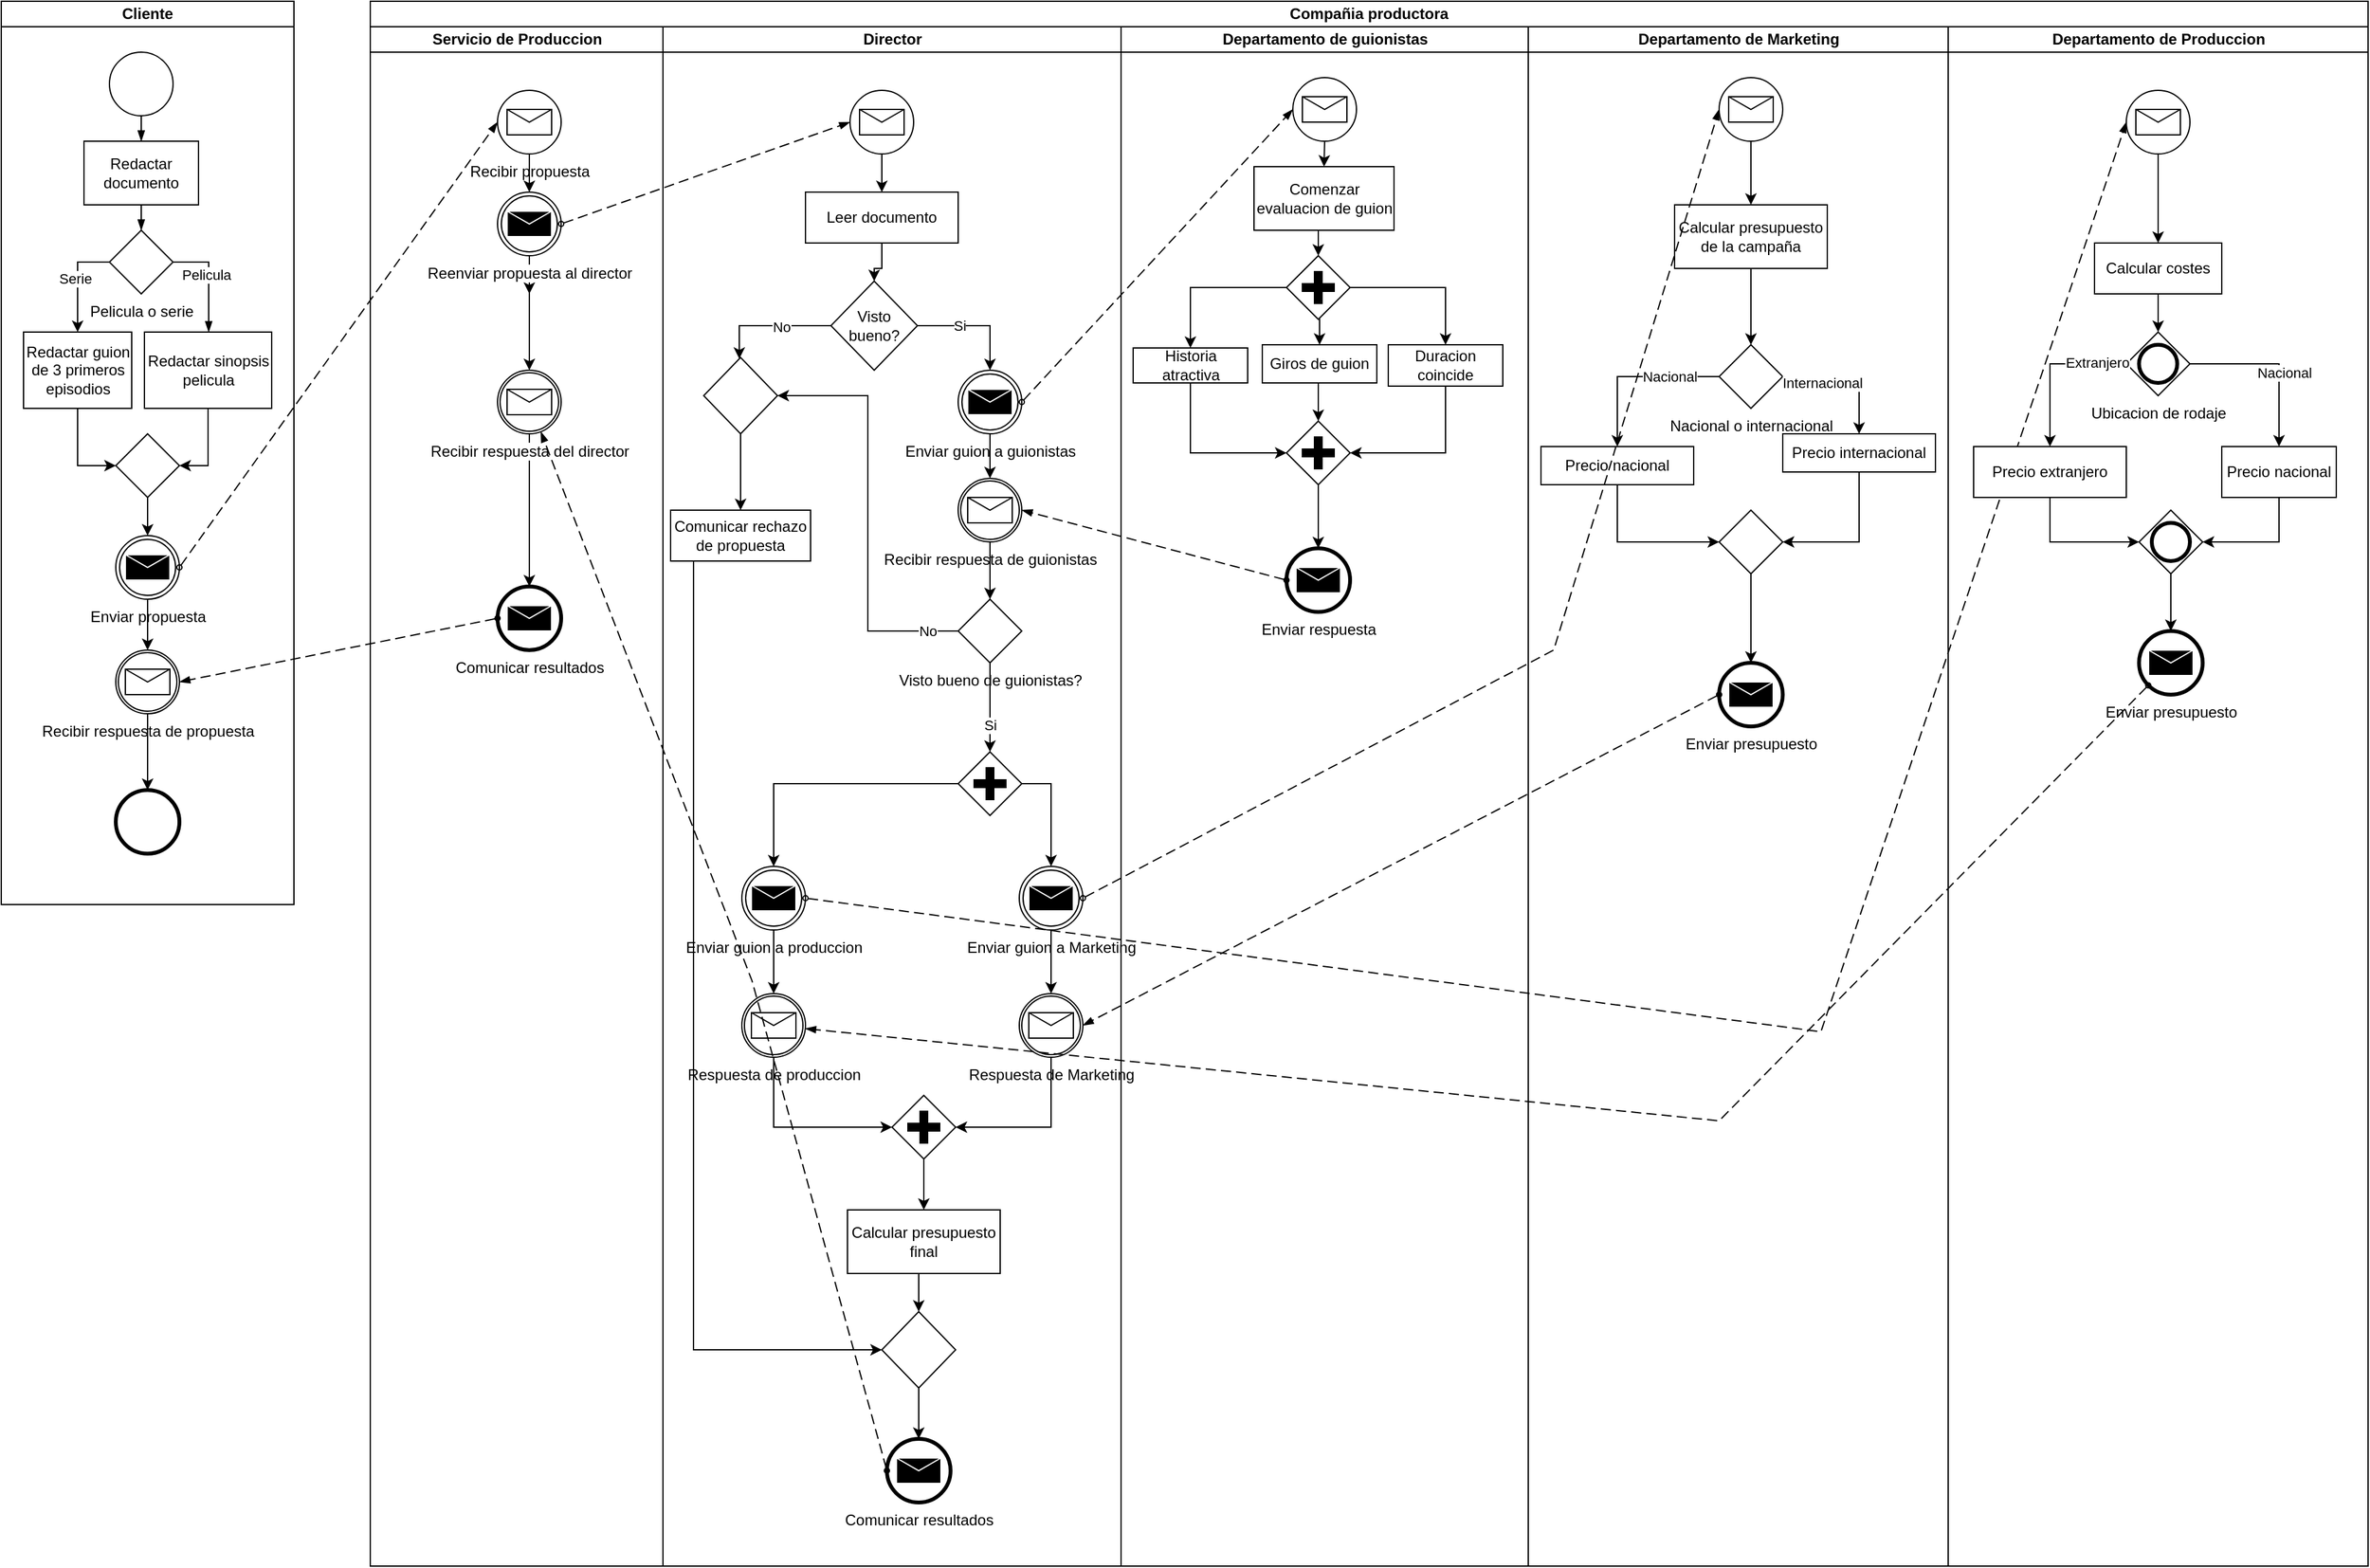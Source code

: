 <mxfile version="26.1.0">
  <diagram name="Página-1" id="m742Hl7anWBMxf7Msho_">
    <mxGraphModel dx="2074" dy="1146" grid="1" gridSize="10" guides="1" tooltips="1" connect="1" arrows="1" fold="1" page="1" pageScale="1" pageWidth="827" pageHeight="1169" math="0" shadow="0">
      <root>
        <mxCell id="0" />
        <mxCell id="1" parent="0" />
        <mxCell id="4ntPDwli7KKJA4_EWOXy-1" value="Compañia productora" style="swimlane;html=1;childLayout=stackLayout;resizeParent=1;resizeParentMax=0;startSize=20;whiteSpace=wrap;" parent="1" vertex="1">
          <mxGeometry x="330" y="40" width="1570" height="1230" as="geometry" />
        </mxCell>
        <mxCell id="4ntPDwli7KKJA4_EWOXy-2" value="Servicio de Produccion" style="swimlane;html=1;startSize=20;" parent="4ntPDwli7KKJA4_EWOXy-1" vertex="1">
          <mxGeometry y="20" width="230" height="1210" as="geometry" />
        </mxCell>
        <mxCell id="4ntPDwli7KKJA4_EWOXy-21" value="Recibir propuesta" style="points=[[0.145,0.145,0],[0.5,0,0],[0.855,0.145,0],[1,0.5,0],[0.855,0.855,0],[0.5,1,0],[0.145,0.855,0],[0,0.5,0]];shape=mxgraph.bpmn.event;html=1;verticalLabelPosition=bottom;labelBackgroundColor=#ffffff;verticalAlign=top;align=center;perimeter=ellipsePerimeter;outlineConnect=0;aspect=fixed;outline=standard;symbol=message;" parent="4ntPDwli7KKJA4_EWOXy-2" vertex="1">
          <mxGeometry x="100" y="50" width="50" height="50" as="geometry" />
        </mxCell>
        <mxCell id="4ntPDwli7KKJA4_EWOXy-30" style="edgeStyle=orthogonalEdgeStyle;rounded=0;orthogonalLoop=1;jettySize=auto;html=1;exitX=0.5;exitY=1;exitDx=0;exitDy=0;exitPerimeter=0;" parent="4ntPDwli7KKJA4_EWOXy-2" source="4ntPDwli7KKJA4_EWOXy-24" edge="1">
          <mxGeometry relative="1" as="geometry">
            <mxPoint x="125" y="210" as="targetPoint" />
          </mxGeometry>
        </mxCell>
        <mxCell id="AojAtGbszMKB-Ow7NaBF-47" style="edgeStyle=orthogonalEdgeStyle;rounded=0;orthogonalLoop=1;jettySize=auto;html=1;" edge="1" parent="4ntPDwli7KKJA4_EWOXy-2" source="4ntPDwli7KKJA4_EWOXy-24" target="4ntPDwli7KKJA4_EWOXy-139">
          <mxGeometry relative="1" as="geometry" />
        </mxCell>
        <mxCell id="4ntPDwli7KKJA4_EWOXy-24" value="Reenviar propuesta al director" style="points=[[0.145,0.145,0],[0.5,0,0],[0.855,0.145,0],[1,0.5,0],[0.855,0.855,0],[0.5,1,0],[0.145,0.855,0],[0,0.5,0]];shape=mxgraph.bpmn.event;html=1;verticalLabelPosition=bottom;labelBackgroundColor=#ffffff;verticalAlign=top;align=center;perimeter=ellipsePerimeter;outlineConnect=0;aspect=fixed;outline=throwing;symbol=message;" parent="4ntPDwli7KKJA4_EWOXy-2" vertex="1">
          <mxGeometry x="100" y="130" width="50" height="50" as="geometry" />
        </mxCell>
        <mxCell id="4ntPDwli7KKJA4_EWOXy-25" style="edgeStyle=orthogonalEdgeStyle;rounded=0;orthogonalLoop=1;jettySize=auto;html=1;exitX=0.5;exitY=1;exitDx=0;exitDy=0;exitPerimeter=0;entryX=0.5;entryY=0;entryDx=0;entryDy=0;entryPerimeter=0;" parent="4ntPDwli7KKJA4_EWOXy-2" source="4ntPDwli7KKJA4_EWOXy-21" target="4ntPDwli7KKJA4_EWOXy-24" edge="1">
          <mxGeometry relative="1" as="geometry" />
        </mxCell>
        <mxCell id="AojAtGbszMKB-Ow7NaBF-49" style="edgeStyle=orthogonalEdgeStyle;rounded=0;orthogonalLoop=1;jettySize=auto;html=1;" edge="1" parent="4ntPDwli7KKJA4_EWOXy-2" source="4ntPDwli7KKJA4_EWOXy-139" target="AojAtGbszMKB-Ow7NaBF-6">
          <mxGeometry relative="1" as="geometry" />
        </mxCell>
        <mxCell id="4ntPDwli7KKJA4_EWOXy-139" value="Recibir respuesta del director" style="points=[[0.145,0.145,0],[0.5,0,0],[0.855,0.145,0],[1,0.5,0],[0.855,0.855,0],[0.5,1,0],[0.145,0.855,0],[0,0.5,0]];shape=mxgraph.bpmn.event;html=1;verticalLabelPosition=bottom;labelBackgroundColor=#ffffff;verticalAlign=top;align=center;perimeter=ellipsePerimeter;outlineConnect=0;aspect=fixed;outline=catching;symbol=message;" parent="4ntPDwli7KKJA4_EWOXy-2" vertex="1">
          <mxGeometry x="100" y="270" width="50" height="50" as="geometry" />
        </mxCell>
        <mxCell id="AojAtGbszMKB-Ow7NaBF-6" value="Comunicar resultados&lt;div&gt;&lt;br&gt;&lt;/div&gt;" style="points=[[0.145,0.145,0],[0.5,0,0],[0.855,0.145,0],[1,0.5,0],[0.855,0.855,0],[0.5,1,0],[0.145,0.855,0],[0,0.5,0]];shape=mxgraph.bpmn.event;html=1;verticalLabelPosition=bottom;labelBackgroundColor=#ffffff;verticalAlign=top;align=center;perimeter=ellipsePerimeter;outlineConnect=0;aspect=fixed;outline=end;symbol=message;" vertex="1" parent="4ntPDwli7KKJA4_EWOXy-2">
          <mxGeometry x="100" y="440" width="50" height="50" as="geometry" />
        </mxCell>
        <mxCell id="4ntPDwli7KKJA4_EWOXy-3" value="Director" style="swimlane;html=1;startSize=20;" parent="4ntPDwli7KKJA4_EWOXy-1" vertex="1">
          <mxGeometry x="230" y="20" width="360" height="1210" as="geometry" />
        </mxCell>
        <mxCell id="4ntPDwli7KKJA4_EWOXy-26" value="" style="points=[[0.145,0.145,0],[0.5,0,0],[0.855,0.145,0],[1,0.5,0],[0.855,0.855,0],[0.5,1,0],[0.145,0.855,0],[0,0.5,0]];shape=mxgraph.bpmn.event;html=1;verticalLabelPosition=bottom;labelBackgroundColor=#ffffff;verticalAlign=top;align=center;perimeter=ellipsePerimeter;outlineConnect=0;aspect=fixed;outline=standard;symbol=message;" parent="4ntPDwli7KKJA4_EWOXy-3" vertex="1">
          <mxGeometry x="147" y="50" width="50" height="50" as="geometry" />
        </mxCell>
        <mxCell id="4ntPDwli7KKJA4_EWOXy-34" value="" style="edgeStyle=orthogonalEdgeStyle;rounded=0;orthogonalLoop=1;jettySize=auto;html=1;" parent="4ntPDwli7KKJA4_EWOXy-3" source="4ntPDwli7KKJA4_EWOXy-31" target="4ntPDwli7KKJA4_EWOXy-33" edge="1">
          <mxGeometry relative="1" as="geometry" />
        </mxCell>
        <mxCell id="4ntPDwli7KKJA4_EWOXy-31" value="Leer documento" style="points=[[0.25,0,0],[0.5,0,0],[0.75,0,0],[1,0.25,0],[1,0.5,0],[1,0.75,0],[0.75,1,0],[0.5,1,0],[0.25,1,0],[0,0.75,0],[0,0.5,0],[0,0.25,0]];shape=mxgraph.bpmn.task2;whiteSpace=wrap;rectStyle=rounded;size=10;html=1;container=1;expand=0;collapsible=0;taskMarker=abstract;" parent="4ntPDwli7KKJA4_EWOXy-3" vertex="1">
          <mxGeometry x="112" y="130" width="120" height="40" as="geometry" />
        </mxCell>
        <mxCell id="4ntPDwli7KKJA4_EWOXy-32" style="edgeStyle=orthogonalEdgeStyle;rounded=0;orthogonalLoop=1;jettySize=auto;html=1;exitX=0.5;exitY=1;exitDx=0;exitDy=0;exitPerimeter=0;entryX=0.5;entryY=0;entryDx=0;entryDy=0;entryPerimeter=0;" parent="4ntPDwli7KKJA4_EWOXy-3" source="4ntPDwli7KKJA4_EWOXy-26" target="4ntPDwli7KKJA4_EWOXy-31" edge="1">
          <mxGeometry relative="1" as="geometry" />
        </mxCell>
        <mxCell id="4ntPDwli7KKJA4_EWOXy-41" value="" style="edgeStyle=orthogonalEdgeStyle;rounded=0;orthogonalLoop=1;jettySize=auto;html=1;" parent="4ntPDwli7KKJA4_EWOXy-3" source="4ntPDwli7KKJA4_EWOXy-33" target="4ntPDwli7KKJA4_EWOXy-40" edge="1">
          <mxGeometry relative="1" as="geometry">
            <Array as="points">
              <mxPoint x="60" y="235" />
            </Array>
          </mxGeometry>
        </mxCell>
        <mxCell id="4ntPDwli7KKJA4_EWOXy-84" value="No" style="edgeLabel;html=1;align=center;verticalAlign=middle;resizable=0;points=[];" parent="4ntPDwli7KKJA4_EWOXy-41" vertex="1" connectable="0">
          <mxGeometry x="-0.204" y="1" relative="1" as="geometry">
            <mxPoint as="offset" />
          </mxGeometry>
        </mxCell>
        <mxCell id="4ntPDwli7KKJA4_EWOXy-33" value="Visto bueno?" style="rhombus;whiteSpace=wrap;html=1;" parent="4ntPDwli7KKJA4_EWOXy-3" vertex="1">
          <mxGeometry x="132" y="200" width="68" height="70" as="geometry" />
        </mxCell>
        <mxCell id="4ntPDwli7KKJA4_EWOXy-40" value="" style="rhombus;whiteSpace=wrap;html=1;" parent="4ntPDwli7KKJA4_EWOXy-3" vertex="1">
          <mxGeometry x="32" y="260" width="58" height="60" as="geometry" />
        </mxCell>
        <mxCell id="4ntPDwli7KKJA4_EWOXy-43" style="edgeStyle=orthogonalEdgeStyle;rounded=0;orthogonalLoop=1;jettySize=auto;html=1;exitX=0.5;exitY=1;exitDx=0;exitDy=0;entryX=0.5;entryY=0;entryDx=0;entryDy=0;entryPerimeter=0;" parent="4ntPDwli7KKJA4_EWOXy-3" source="4ntPDwli7KKJA4_EWOXy-40" target="AojAtGbszMKB-Ow7NaBF-8" edge="1">
          <mxGeometry relative="1" as="geometry" />
        </mxCell>
        <mxCell id="4ntPDwli7KKJA4_EWOXy-58" value="Enviar guion a guionistas" style="points=[[0.145,0.145,0],[0.5,0,0],[0.855,0.145,0],[1,0.5,0],[0.855,0.855,0],[0.5,1,0],[0.145,0.855,0],[0,0.5,0]];shape=mxgraph.bpmn.event;html=1;verticalLabelPosition=bottom;labelBackgroundColor=#ffffff;verticalAlign=top;align=center;perimeter=ellipsePerimeter;outlineConnect=0;aspect=fixed;outline=throwing;symbol=message;" parent="4ntPDwli7KKJA4_EWOXy-3" vertex="1">
          <mxGeometry x="232" y="270" width="50" height="50" as="geometry" />
        </mxCell>
        <mxCell id="4ntPDwli7KKJA4_EWOXy-59" value="Recibir respuesta de guionistas" style="points=[[0.145,0.145,0],[0.5,0,0],[0.855,0.145,0],[1,0.5,0],[0.855,0.855,0],[0.5,1,0],[0.145,0.855,0],[0,0.5,0]];shape=mxgraph.bpmn.event;html=1;verticalLabelPosition=bottom;labelBackgroundColor=#ffffff;verticalAlign=top;align=center;perimeter=ellipsePerimeter;outlineConnect=0;aspect=fixed;outline=catching;symbol=message;" parent="4ntPDwli7KKJA4_EWOXy-3" vertex="1">
          <mxGeometry x="232" y="355" width="50" height="50" as="geometry" />
        </mxCell>
        <mxCell id="4ntPDwli7KKJA4_EWOXy-60" style="edgeStyle=orthogonalEdgeStyle;rounded=0;orthogonalLoop=1;jettySize=auto;html=1;exitX=1;exitY=0.5;exitDx=0;exitDy=0;entryX=0.5;entryY=0;entryDx=0;entryDy=0;entryPerimeter=0;" parent="4ntPDwli7KKJA4_EWOXy-3" source="4ntPDwli7KKJA4_EWOXy-33" target="4ntPDwli7KKJA4_EWOXy-58" edge="1">
          <mxGeometry relative="1" as="geometry" />
        </mxCell>
        <mxCell id="4ntPDwli7KKJA4_EWOXy-85" value="Si" style="edgeLabel;html=1;align=center;verticalAlign=middle;resizable=0;points=[];" parent="4ntPDwli7KKJA4_EWOXy-60" vertex="1" connectable="0">
          <mxGeometry x="-0.283" relative="1" as="geometry">
            <mxPoint as="offset" />
          </mxGeometry>
        </mxCell>
        <mxCell id="4ntPDwli7KKJA4_EWOXy-61" style="edgeStyle=orthogonalEdgeStyle;rounded=0;orthogonalLoop=1;jettySize=auto;html=1;exitX=0.5;exitY=1;exitDx=0;exitDy=0;exitPerimeter=0;entryX=0.5;entryY=0;entryDx=0;entryDy=0;entryPerimeter=0;" parent="4ntPDwli7KKJA4_EWOXy-3" source="4ntPDwli7KKJA4_EWOXy-58" target="4ntPDwli7KKJA4_EWOXy-59" edge="1">
          <mxGeometry relative="1" as="geometry" />
        </mxCell>
        <mxCell id="4ntPDwli7KKJA4_EWOXy-87" style="edgeStyle=orthogonalEdgeStyle;rounded=0;orthogonalLoop=1;jettySize=auto;html=1;exitX=0;exitY=0.5;exitDx=0;exitDy=0;exitPerimeter=0;entryX=1;entryY=0.5;entryDx=0;entryDy=0;" parent="4ntPDwli7KKJA4_EWOXy-3" source="4ntPDwli7KKJA4_EWOXy-83" target="4ntPDwli7KKJA4_EWOXy-40" edge="1">
          <mxGeometry relative="1" as="geometry" />
        </mxCell>
        <mxCell id="4ntPDwli7KKJA4_EWOXy-88" value="No" style="edgeLabel;html=1;align=center;verticalAlign=middle;resizable=0;points=[];" parent="4ntPDwli7KKJA4_EWOXy-87" vertex="1" connectable="0">
          <mxGeometry x="-0.853" relative="1" as="geometry">
            <mxPoint as="offset" />
          </mxGeometry>
        </mxCell>
        <mxCell id="4ntPDwli7KKJA4_EWOXy-83" value="Visto bueno de guionistas?" style="points=[[0.25,0.25,0],[0.5,0,0],[0.75,0.25,0],[1,0.5,0],[0.75,0.75,0],[0.5,1,0],[0.25,0.75,0],[0,0.5,0]];shape=mxgraph.bpmn.gateway2;html=1;verticalLabelPosition=bottom;labelBackgroundColor=#ffffff;verticalAlign=top;align=center;perimeter=rhombusPerimeter;outlineConnect=0;outline=none;symbol=none;" parent="4ntPDwli7KKJA4_EWOXy-3" vertex="1">
          <mxGeometry x="232" y="450" width="50" height="50" as="geometry" />
        </mxCell>
        <mxCell id="4ntPDwli7KKJA4_EWOXy-86" style="edgeStyle=orthogonalEdgeStyle;rounded=0;orthogonalLoop=1;jettySize=auto;html=1;exitX=0.5;exitY=1;exitDx=0;exitDy=0;exitPerimeter=0;entryX=0.5;entryY=0;entryDx=0;entryDy=0;entryPerimeter=0;" parent="4ntPDwli7KKJA4_EWOXy-3" source="4ntPDwli7KKJA4_EWOXy-59" target="4ntPDwli7KKJA4_EWOXy-83" edge="1">
          <mxGeometry relative="1" as="geometry" />
        </mxCell>
        <mxCell id="4ntPDwli7KKJA4_EWOXy-89" value="" style="points=[[0.25,0.25,0],[0.5,0,0],[0.75,0.25,0],[1,0.5,0],[0.75,0.75,0],[0.5,1,0],[0.25,0.75,0],[0,0.5,0]];shape=mxgraph.bpmn.gateway2;html=1;verticalLabelPosition=bottom;labelBackgroundColor=#ffffff;verticalAlign=top;align=center;perimeter=rhombusPerimeter;outlineConnect=0;outline=none;symbol=none;gwType=parallel;" parent="4ntPDwli7KKJA4_EWOXy-3" vertex="1">
          <mxGeometry x="232" y="570" width="50" height="50" as="geometry" />
        </mxCell>
        <mxCell id="4ntPDwli7KKJA4_EWOXy-90" style="edgeStyle=orthogonalEdgeStyle;rounded=0;orthogonalLoop=1;jettySize=auto;html=1;exitX=0.5;exitY=1;exitDx=0;exitDy=0;exitPerimeter=0;entryX=0.5;entryY=0;entryDx=0;entryDy=0;entryPerimeter=0;" parent="4ntPDwli7KKJA4_EWOXy-3" source="4ntPDwli7KKJA4_EWOXy-83" target="4ntPDwli7KKJA4_EWOXy-89" edge="1">
          <mxGeometry relative="1" as="geometry" />
        </mxCell>
        <mxCell id="4ntPDwli7KKJA4_EWOXy-91" value="Si" style="edgeLabel;html=1;align=center;verticalAlign=middle;resizable=0;points=[];" parent="4ntPDwli7KKJA4_EWOXy-90" vertex="1" connectable="0">
          <mxGeometry x="0.4" relative="1" as="geometry">
            <mxPoint as="offset" />
          </mxGeometry>
        </mxCell>
        <mxCell id="4ntPDwli7KKJA4_EWOXy-92" value="Enviar guion a Marketing" style="points=[[0.145,0.145,0],[0.5,0,0],[0.855,0.145,0],[1,0.5,0],[0.855,0.855,0],[0.5,1,0],[0.145,0.855,0],[0,0.5,0]];shape=mxgraph.bpmn.event;html=1;verticalLabelPosition=bottom;labelBackgroundColor=#ffffff;verticalAlign=top;align=center;perimeter=ellipsePerimeter;outlineConnect=0;aspect=fixed;outline=throwing;symbol=message;" parent="4ntPDwli7KKJA4_EWOXy-3" vertex="1">
          <mxGeometry x="280" y="660" width="50" height="50" as="geometry" />
        </mxCell>
        <mxCell id="4ntPDwli7KKJA4_EWOXy-93" value="Enviar guion a produccion" style="points=[[0.145,0.145,0],[0.5,0,0],[0.855,0.145,0],[1,0.5,0],[0.855,0.855,0],[0.5,1,0],[0.145,0.855,0],[0,0.5,0]];shape=mxgraph.bpmn.event;html=1;verticalLabelPosition=bottom;labelBackgroundColor=#ffffff;verticalAlign=top;align=center;perimeter=ellipsePerimeter;outlineConnect=0;aspect=fixed;outline=throwing;symbol=message;" parent="4ntPDwli7KKJA4_EWOXy-3" vertex="1">
          <mxGeometry x="62" y="660" width="50" height="50" as="geometry" />
        </mxCell>
        <mxCell id="4ntPDwli7KKJA4_EWOXy-94" value="Respuesta de produccion" style="points=[[0.145,0.145,0],[0.5,0,0],[0.855,0.145,0],[1,0.5,0],[0.855,0.855,0],[0.5,1,0],[0.145,0.855,0],[0,0.5,0]];shape=mxgraph.bpmn.event;html=1;verticalLabelPosition=bottom;labelBackgroundColor=#ffffff;verticalAlign=top;align=center;perimeter=ellipsePerimeter;outlineConnect=0;aspect=fixed;outline=catching;symbol=message;" parent="4ntPDwli7KKJA4_EWOXy-3" vertex="1">
          <mxGeometry x="62" y="760" width="50" height="50" as="geometry" />
        </mxCell>
        <mxCell id="4ntPDwli7KKJA4_EWOXy-95" value="Respuesta de Marketing" style="points=[[0.145,0.145,0],[0.5,0,0],[0.855,0.145,0],[1,0.5,0],[0.855,0.855,0],[0.5,1,0],[0.145,0.855,0],[0,0.5,0]];shape=mxgraph.bpmn.event;html=1;verticalLabelPosition=bottom;labelBackgroundColor=#ffffff;verticalAlign=top;align=center;perimeter=ellipsePerimeter;outlineConnect=0;aspect=fixed;outline=catching;symbol=message;" parent="4ntPDwli7KKJA4_EWOXy-3" vertex="1">
          <mxGeometry x="280" y="760" width="50" height="50" as="geometry" />
        </mxCell>
        <mxCell id="4ntPDwli7KKJA4_EWOXy-96" style="edgeStyle=orthogonalEdgeStyle;rounded=0;orthogonalLoop=1;jettySize=auto;html=1;exitX=1;exitY=0.5;exitDx=0;exitDy=0;exitPerimeter=0;entryX=0.5;entryY=0;entryDx=0;entryDy=0;entryPerimeter=0;" parent="4ntPDwli7KKJA4_EWOXy-3" source="4ntPDwli7KKJA4_EWOXy-89" target="4ntPDwli7KKJA4_EWOXy-92" edge="1">
          <mxGeometry relative="1" as="geometry" />
        </mxCell>
        <mxCell id="4ntPDwli7KKJA4_EWOXy-97" style="edgeStyle=orthogonalEdgeStyle;rounded=0;orthogonalLoop=1;jettySize=auto;html=1;exitX=0;exitY=0.5;exitDx=0;exitDy=0;exitPerimeter=0;entryX=0.5;entryY=0;entryDx=0;entryDy=0;entryPerimeter=0;" parent="4ntPDwli7KKJA4_EWOXy-3" source="4ntPDwli7KKJA4_EWOXy-89" target="4ntPDwli7KKJA4_EWOXy-93" edge="1">
          <mxGeometry relative="1" as="geometry" />
        </mxCell>
        <mxCell id="4ntPDwli7KKJA4_EWOXy-98" style="edgeStyle=orthogonalEdgeStyle;rounded=0;orthogonalLoop=1;jettySize=auto;html=1;exitX=0.5;exitY=1;exitDx=0;exitDy=0;exitPerimeter=0;entryX=0.5;entryY=0;entryDx=0;entryDy=0;entryPerimeter=0;" parent="4ntPDwli7KKJA4_EWOXy-3" source="4ntPDwli7KKJA4_EWOXy-92" target="4ntPDwli7KKJA4_EWOXy-95" edge="1">
          <mxGeometry relative="1" as="geometry" />
        </mxCell>
        <mxCell id="4ntPDwli7KKJA4_EWOXy-99" style="edgeStyle=orthogonalEdgeStyle;rounded=0;orthogonalLoop=1;jettySize=auto;html=1;exitX=0.5;exitY=1;exitDx=0;exitDy=0;exitPerimeter=0;entryX=0.5;entryY=0;entryDx=0;entryDy=0;entryPerimeter=0;" parent="4ntPDwli7KKJA4_EWOXy-3" source="4ntPDwli7KKJA4_EWOXy-93" target="4ntPDwli7KKJA4_EWOXy-94" edge="1">
          <mxGeometry relative="1" as="geometry" />
        </mxCell>
        <mxCell id="4ntPDwli7KKJA4_EWOXy-136" style="edgeStyle=orthogonalEdgeStyle;rounded=0;orthogonalLoop=1;jettySize=auto;html=1;exitX=0.5;exitY=1;exitDx=0;exitDy=0;exitPerimeter=0;" parent="4ntPDwli7KKJA4_EWOXy-3" source="4ntPDwli7KKJA4_EWOXy-100" target="4ntPDwli7KKJA4_EWOXy-124" edge="1">
          <mxGeometry relative="1" as="geometry" />
        </mxCell>
        <mxCell id="4ntPDwli7KKJA4_EWOXy-100" value="" style="points=[[0.25,0.25,0],[0.5,0,0],[0.75,0.25,0],[1,0.5,0],[0.75,0.75,0],[0.5,1,0],[0.25,0.75,0],[0,0.5,0]];shape=mxgraph.bpmn.gateway2;html=1;verticalLabelPosition=bottom;labelBackgroundColor=#ffffff;verticalAlign=top;align=center;perimeter=rhombusPerimeter;outlineConnect=0;outline=none;symbol=none;gwType=parallel;" parent="4ntPDwli7KKJA4_EWOXy-3" vertex="1">
          <mxGeometry x="180" y="840" width="50" height="50" as="geometry" />
        </mxCell>
        <mxCell id="4ntPDwli7KKJA4_EWOXy-101" style="edgeStyle=orthogonalEdgeStyle;rounded=0;orthogonalLoop=1;jettySize=auto;html=1;exitX=0.5;exitY=1;exitDx=0;exitDy=0;exitPerimeter=0;entryX=1;entryY=0.5;entryDx=0;entryDy=0;entryPerimeter=0;" parent="4ntPDwli7KKJA4_EWOXy-3" source="4ntPDwli7KKJA4_EWOXy-95" target="4ntPDwli7KKJA4_EWOXy-100" edge="1">
          <mxGeometry relative="1" as="geometry" />
        </mxCell>
        <mxCell id="4ntPDwli7KKJA4_EWOXy-102" style="edgeStyle=orthogonalEdgeStyle;rounded=0;orthogonalLoop=1;jettySize=auto;html=1;exitX=0.5;exitY=1;exitDx=0;exitDy=0;exitPerimeter=0;entryX=0;entryY=0.5;entryDx=0;entryDy=0;entryPerimeter=0;" parent="4ntPDwli7KKJA4_EWOXy-3" source="4ntPDwli7KKJA4_EWOXy-94" target="4ntPDwli7KKJA4_EWOXy-100" edge="1">
          <mxGeometry relative="1" as="geometry" />
        </mxCell>
        <mxCell id="4ntPDwli7KKJA4_EWOXy-124" value="Calcular presupuesto final" style="points=[[0.25,0,0],[0.5,0,0],[0.75,0,0],[1,0.25,0],[1,0.5,0],[1,0.75,0],[0.75,1,0],[0.5,1,0],[0.25,1,0],[0,0.75,0],[0,0.5,0],[0,0.25,0]];shape=mxgraph.bpmn.task2;whiteSpace=wrap;rectStyle=rounded;size=10;html=1;container=1;expand=0;collapsible=0;taskMarker=abstract;" parent="4ntPDwli7KKJA4_EWOXy-3" vertex="1">
          <mxGeometry x="145" y="930" width="120" height="50" as="geometry" />
        </mxCell>
        <mxCell id="4ntPDwli7KKJA4_EWOXy-137" value="Comunicar resultados" style="points=[[0.145,0.145,0],[0.5,0,0],[0.855,0.145,0],[1,0.5,0],[0.855,0.855,0],[0.5,1,0],[0.145,0.855,0],[0,0.5,0]];shape=mxgraph.bpmn.event;html=1;verticalLabelPosition=bottom;labelBackgroundColor=#ffffff;verticalAlign=top;align=center;perimeter=ellipsePerimeter;outlineConnect=0;aspect=fixed;outline=end;symbol=message;" parent="4ntPDwli7KKJA4_EWOXy-3" vertex="1">
          <mxGeometry x="176" y="1110" width="50" height="50" as="geometry" />
        </mxCell>
        <mxCell id="4ntPDwli7KKJA4_EWOXy-138" style="edgeStyle=orthogonalEdgeStyle;rounded=0;orthogonalLoop=1;jettySize=auto;html=1;exitX=0.5;exitY=1;exitDx=0;exitDy=0;exitPerimeter=0;entryX=0.5;entryY=0;entryDx=0;entryDy=0;" parent="4ntPDwli7KKJA4_EWOXy-3" source="4ntPDwli7KKJA4_EWOXy-124" target="AojAtGbszMKB-Ow7NaBF-45" edge="1">
          <mxGeometry relative="1" as="geometry" />
        </mxCell>
        <mxCell id="AojAtGbszMKB-Ow7NaBF-50" style="edgeStyle=orthogonalEdgeStyle;rounded=0;orthogonalLoop=1;jettySize=auto;html=1;entryX=0;entryY=0.5;entryDx=0;entryDy=0;exitX=0.164;exitY=0.975;exitDx=0;exitDy=0;exitPerimeter=0;" edge="1" parent="4ntPDwli7KKJA4_EWOXy-3" source="AojAtGbszMKB-Ow7NaBF-8" target="AojAtGbszMKB-Ow7NaBF-45">
          <mxGeometry relative="1" as="geometry" />
        </mxCell>
        <mxCell id="AojAtGbszMKB-Ow7NaBF-8" value="Comunicar rechazo de propuesta" style="points=[[0.25,0,0],[0.5,0,0],[0.75,0,0],[1,0.25,0],[1,0.5,0],[1,0.75,0],[0.75,1,0],[0.5,1,0],[0.25,1,0],[0,0.75,0],[0,0.5,0],[0,0.25,0]];shape=mxgraph.bpmn.task2;whiteSpace=wrap;rectStyle=rounded;size=10;html=1;container=1;expand=0;collapsible=0;taskMarker=abstract;" vertex="1" parent="4ntPDwli7KKJA4_EWOXy-3">
          <mxGeometry x="6" y="380" width="110" height="40" as="geometry" />
        </mxCell>
        <mxCell id="AojAtGbszMKB-Ow7NaBF-46" style="edgeStyle=orthogonalEdgeStyle;rounded=0;orthogonalLoop=1;jettySize=auto;html=1;" edge="1" parent="4ntPDwli7KKJA4_EWOXy-3" source="AojAtGbszMKB-Ow7NaBF-45" target="4ntPDwli7KKJA4_EWOXy-137">
          <mxGeometry relative="1" as="geometry" />
        </mxCell>
        <mxCell id="AojAtGbszMKB-Ow7NaBF-45" value="" style="rhombus;whiteSpace=wrap;html=1;" vertex="1" parent="4ntPDwli7KKJA4_EWOXy-3">
          <mxGeometry x="172" y="1010" width="58" height="60" as="geometry" />
        </mxCell>
        <mxCell id="4ntPDwli7KKJA4_EWOXy-4" value="Departamento de guionistas" style="swimlane;html=1;startSize=20;" parent="4ntPDwli7KKJA4_EWOXy-1" vertex="1">
          <mxGeometry x="590" y="20" width="320" height="1210" as="geometry" />
        </mxCell>
        <mxCell id="4ntPDwli7KKJA4_EWOXy-62" value="" style="points=[[0.145,0.145,0],[0.5,0,0],[0.855,0.145,0],[1,0.5,0],[0.855,0.855,0],[0.5,1,0],[0.145,0.855,0],[0,0.5,0]];shape=mxgraph.bpmn.event;html=1;verticalLabelPosition=bottom;labelBackgroundColor=#ffffff;verticalAlign=top;align=center;perimeter=ellipsePerimeter;outlineConnect=0;aspect=fixed;outline=standard;symbol=message;" parent="4ntPDwli7KKJA4_EWOXy-4" vertex="1">
          <mxGeometry x="135" y="40" width="50" height="50" as="geometry" />
        </mxCell>
        <mxCell id="4ntPDwli7KKJA4_EWOXy-63" value="Comenzar evaluacion de guion" style="points=[[0.25,0,0],[0.5,0,0],[0.75,0,0],[1,0.25,0],[1,0.5,0],[1,0.75,0],[0.75,1,0],[0.5,1,0],[0.25,1,0],[0,0.75,0],[0,0.5,0],[0,0.25,0]];shape=mxgraph.bpmn.task2;whiteSpace=wrap;rectStyle=rounded;size=10;html=1;container=1;expand=0;collapsible=0;taskMarker=abstract;" parent="4ntPDwli7KKJA4_EWOXy-4" vertex="1">
          <mxGeometry x="104.5" y="110" width="110" height="50" as="geometry" />
        </mxCell>
        <mxCell id="4ntPDwli7KKJA4_EWOXy-64" value="Historia atractiva" style="points=[[0.25,0,0],[0.5,0,0],[0.75,0,0],[1,0.25,0],[1,0.5,0],[1,0.75,0],[0.75,1,0],[0.5,1,0],[0.25,1,0],[0,0.75,0],[0,0.5,0],[0,0.25,0]];shape=mxgraph.bpmn.task2;whiteSpace=wrap;rectStyle=rounded;size=10;html=1;container=1;expand=0;collapsible=0;taskMarker=abstract;" parent="4ntPDwli7KKJA4_EWOXy-4" vertex="1">
          <mxGeometry x="9.5" y="252.5" width="90" height="27.5" as="geometry" />
        </mxCell>
        <mxCell id="4ntPDwli7KKJA4_EWOXy-65" value="Giros de guion" style="points=[[0.25,0,0],[0.5,0,0],[0.75,0,0],[1,0.25,0],[1,0.5,0],[1,0.75,0],[0.75,1,0],[0.5,1,0],[0.25,1,0],[0,0.75,0],[0,0.5,0],[0,0.25,0]];shape=mxgraph.bpmn.task2;whiteSpace=wrap;rectStyle=rounded;size=10;html=1;container=1;expand=0;collapsible=0;taskMarker=abstract;" parent="4ntPDwli7KKJA4_EWOXy-4" vertex="1">
          <mxGeometry x="111" y="250" width="90" height="30" as="geometry" />
        </mxCell>
        <mxCell id="4ntPDwli7KKJA4_EWOXy-66" value="Duracion coincide" style="points=[[0.25,0,0],[0.5,0,0],[0.75,0,0],[1,0.25,0],[1,0.5,0],[1,0.75,0],[0.75,1,0],[0.5,1,0],[0.25,1,0],[0,0.75,0],[0,0.5,0],[0,0.25,0]];shape=mxgraph.bpmn.task2;whiteSpace=wrap;rectStyle=rounded;size=10;html=1;container=1;expand=0;collapsible=0;taskMarker=abstract;" parent="4ntPDwli7KKJA4_EWOXy-4" vertex="1">
          <mxGeometry x="210" y="250" width="90" height="32.5" as="geometry" />
        </mxCell>
        <mxCell id="4ntPDwli7KKJA4_EWOXy-68" value="" style="points=[[0.25,0.25,0],[0.5,0,0],[0.75,0.25,0],[1,0.5,0],[0.75,0.75,0],[0.5,1,0],[0.25,0.75,0],[0,0.5,0]];shape=mxgraph.bpmn.gateway2;html=1;verticalLabelPosition=bottom;labelBackgroundColor=#ffffff;verticalAlign=top;align=center;perimeter=rhombusPerimeter;outlineConnect=0;outline=none;symbol=none;gwType=parallel;" parent="4ntPDwli7KKJA4_EWOXy-4" vertex="1">
          <mxGeometry x="130" y="180" width="50" height="50" as="geometry" />
        </mxCell>
        <mxCell id="4ntPDwli7KKJA4_EWOXy-69" value="" style="points=[[0.25,0.25,0],[0.5,0,0],[0.75,0.25,0],[1,0.5,0],[0.75,0.75,0],[0.5,1,0],[0.25,0.75,0],[0,0.5,0]];shape=mxgraph.bpmn.gateway2;html=1;verticalLabelPosition=bottom;labelBackgroundColor=#ffffff;verticalAlign=top;align=center;perimeter=rhombusPerimeter;outlineConnect=0;outline=none;symbol=none;gwType=parallel;" parent="4ntPDwli7KKJA4_EWOXy-4" vertex="1">
          <mxGeometry x="130" y="310" width="50" height="50" as="geometry" />
        </mxCell>
        <mxCell id="4ntPDwli7KKJA4_EWOXy-71" style="edgeStyle=orthogonalEdgeStyle;rounded=0;orthogonalLoop=1;jettySize=auto;html=1;exitX=0;exitY=0.5;exitDx=0;exitDy=0;exitPerimeter=0;entryX=0.5;entryY=0;entryDx=0;entryDy=0;entryPerimeter=0;" parent="4ntPDwli7KKJA4_EWOXy-4" source="4ntPDwli7KKJA4_EWOXy-68" target="4ntPDwli7KKJA4_EWOXy-64" edge="1">
          <mxGeometry relative="1" as="geometry" />
        </mxCell>
        <mxCell id="4ntPDwli7KKJA4_EWOXy-72" style="edgeStyle=orthogonalEdgeStyle;rounded=0;orthogonalLoop=1;jettySize=auto;html=1;exitX=1;exitY=0.5;exitDx=0;exitDy=0;exitPerimeter=0;entryX=0.5;entryY=0;entryDx=0;entryDy=0;entryPerimeter=0;" parent="4ntPDwli7KKJA4_EWOXy-4" source="4ntPDwli7KKJA4_EWOXy-68" target="4ntPDwli7KKJA4_EWOXy-66" edge="1">
          <mxGeometry relative="1" as="geometry" />
        </mxCell>
        <mxCell id="4ntPDwli7KKJA4_EWOXy-73" style="edgeStyle=orthogonalEdgeStyle;rounded=0;orthogonalLoop=1;jettySize=auto;html=1;exitX=0.5;exitY=1;exitDx=0;exitDy=0;exitPerimeter=0;entryX=0.5;entryY=0;entryDx=0;entryDy=0;entryPerimeter=0;" parent="4ntPDwli7KKJA4_EWOXy-4" source="4ntPDwli7KKJA4_EWOXy-68" target="4ntPDwli7KKJA4_EWOXy-65" edge="1">
          <mxGeometry relative="1" as="geometry" />
        </mxCell>
        <mxCell id="4ntPDwli7KKJA4_EWOXy-74" style="edgeStyle=orthogonalEdgeStyle;rounded=0;orthogonalLoop=1;jettySize=auto;html=1;exitX=0.5;exitY=1;exitDx=0;exitDy=0;exitPerimeter=0;entryX=0;entryY=0.5;entryDx=0;entryDy=0;entryPerimeter=0;" parent="4ntPDwli7KKJA4_EWOXy-4" source="4ntPDwli7KKJA4_EWOXy-64" target="4ntPDwli7KKJA4_EWOXy-69" edge="1">
          <mxGeometry relative="1" as="geometry" />
        </mxCell>
        <mxCell id="4ntPDwli7KKJA4_EWOXy-75" style="edgeStyle=orthogonalEdgeStyle;rounded=0;orthogonalLoop=1;jettySize=auto;html=1;exitX=0.5;exitY=1;exitDx=0;exitDy=0;exitPerimeter=0;entryX=1;entryY=0.5;entryDx=0;entryDy=0;entryPerimeter=0;" parent="4ntPDwli7KKJA4_EWOXy-4" source="4ntPDwli7KKJA4_EWOXy-66" target="4ntPDwli7KKJA4_EWOXy-69" edge="1">
          <mxGeometry relative="1" as="geometry" />
        </mxCell>
        <mxCell id="4ntPDwli7KKJA4_EWOXy-76" style="edgeStyle=orthogonalEdgeStyle;rounded=0;orthogonalLoop=1;jettySize=auto;html=1;exitX=0.5;exitY=1;exitDx=0;exitDy=0;exitPerimeter=0;entryX=0.5;entryY=0;entryDx=0;entryDy=0;entryPerimeter=0;" parent="4ntPDwli7KKJA4_EWOXy-4" source="4ntPDwli7KKJA4_EWOXy-65" target="4ntPDwli7KKJA4_EWOXy-69" edge="1">
          <mxGeometry relative="1" as="geometry" />
        </mxCell>
        <mxCell id="4ntPDwli7KKJA4_EWOXy-77" style="edgeStyle=orthogonalEdgeStyle;rounded=0;orthogonalLoop=1;jettySize=auto;html=1;exitX=0.5;exitY=1;exitDx=0;exitDy=0;exitPerimeter=0;entryX=0.5;entryY=0;entryDx=0;entryDy=0;entryPerimeter=0;" parent="4ntPDwli7KKJA4_EWOXy-4" source="4ntPDwli7KKJA4_EWOXy-62" target="4ntPDwli7KKJA4_EWOXy-63" edge="1">
          <mxGeometry relative="1" as="geometry" />
        </mxCell>
        <mxCell id="4ntPDwli7KKJA4_EWOXy-78" style="edgeStyle=orthogonalEdgeStyle;rounded=0;orthogonalLoop=1;jettySize=auto;html=1;exitX=0.5;exitY=1;exitDx=0;exitDy=0;exitPerimeter=0;entryX=0.5;entryY=0;entryDx=0;entryDy=0;entryPerimeter=0;" parent="4ntPDwli7KKJA4_EWOXy-4" source="4ntPDwli7KKJA4_EWOXy-63" target="4ntPDwli7KKJA4_EWOXy-68" edge="1">
          <mxGeometry relative="1" as="geometry" />
        </mxCell>
        <mxCell id="4ntPDwli7KKJA4_EWOXy-80" value="Enviar respuesta" style="points=[[0.145,0.145,0],[0.5,0,0],[0.855,0.145,0],[1,0.5,0],[0.855,0.855,0],[0.5,1,0],[0.145,0.855,0],[0,0.5,0]];shape=mxgraph.bpmn.event;html=1;verticalLabelPosition=bottom;labelBackgroundColor=#ffffff;verticalAlign=top;align=center;perimeter=ellipsePerimeter;outlineConnect=0;aspect=fixed;outline=end;symbol=message;" parent="4ntPDwli7KKJA4_EWOXy-4" vertex="1">
          <mxGeometry x="130" y="410" width="50" height="50" as="geometry" />
        </mxCell>
        <mxCell id="4ntPDwli7KKJA4_EWOXy-81" style="edgeStyle=orthogonalEdgeStyle;rounded=0;orthogonalLoop=1;jettySize=auto;html=1;exitX=0.5;exitY=1;exitDx=0;exitDy=0;exitPerimeter=0;entryX=0.5;entryY=0;entryDx=0;entryDy=0;entryPerimeter=0;" parent="4ntPDwli7KKJA4_EWOXy-4" source="4ntPDwli7KKJA4_EWOXy-69" target="4ntPDwli7KKJA4_EWOXy-80" edge="1">
          <mxGeometry relative="1" as="geometry" />
        </mxCell>
        <mxCell id="4ntPDwli7KKJA4_EWOXy-5" value="Departamento de Marketing" style="swimlane;html=1;startSize=20;" parent="4ntPDwli7KKJA4_EWOXy-1" vertex="1">
          <mxGeometry x="910" y="20" width="330" height="1210" as="geometry" />
        </mxCell>
        <mxCell id="4ntPDwli7KKJA4_EWOXy-103" value="" style="points=[[0.145,0.145,0],[0.5,0,0],[0.855,0.145,0],[1,0.5,0],[0.855,0.855,0],[0.5,1,0],[0.145,0.855,0],[0,0.5,0]];shape=mxgraph.bpmn.event;html=1;verticalLabelPosition=bottom;labelBackgroundColor=#ffffff;verticalAlign=top;align=center;perimeter=ellipsePerimeter;outlineConnect=0;aspect=fixed;outline=standard;symbol=message;" parent="4ntPDwli7KKJA4_EWOXy-5" vertex="1">
          <mxGeometry x="150" y="40" width="50" height="50" as="geometry" />
        </mxCell>
        <mxCell id="4ntPDwli7KKJA4_EWOXy-104" value="Calcular presupuesto de la campaña" style="points=[[0.25,0,0],[0.5,0,0],[0.75,0,0],[1,0.25,0],[1,0.5,0],[1,0.75,0],[0.75,1,0],[0.5,1,0],[0.25,1,0],[0,0.75,0],[0,0.5,0],[0,0.25,0]];shape=mxgraph.bpmn.task2;whiteSpace=wrap;rectStyle=rounded;size=10;html=1;container=1;expand=0;collapsible=0;taskMarker=abstract;" parent="4ntPDwli7KKJA4_EWOXy-5" vertex="1">
          <mxGeometry x="115" y="140" width="120" height="50" as="geometry" />
        </mxCell>
        <mxCell id="4ntPDwli7KKJA4_EWOXy-105" value="Nacional o internacional" style="points=[[0.25,0.25,0],[0.5,0,0],[0.75,0.25,0],[1,0.5,0],[0.75,0.75,0],[0.5,1,0],[0.25,0.75,0],[0,0.5,0]];shape=mxgraph.bpmn.gateway2;html=1;verticalLabelPosition=bottom;labelBackgroundColor=#ffffff;verticalAlign=top;align=center;perimeter=rhombusPerimeter;outlineConnect=0;outline=none;symbol=none;" parent="4ntPDwli7KKJA4_EWOXy-5" vertex="1">
          <mxGeometry x="150" y="250" width="50" height="50" as="geometry" />
        </mxCell>
        <mxCell id="4ntPDwli7KKJA4_EWOXy-106" value="" style="points=[[0.25,0.25,0],[0.5,0,0],[0.75,0.25,0],[1,0.5,0],[0.75,0.75,0],[0.5,1,0],[0.25,0.75,0],[0,0.5,0]];shape=mxgraph.bpmn.gateway2;html=1;verticalLabelPosition=bottom;labelBackgroundColor=#ffffff;verticalAlign=top;align=center;perimeter=rhombusPerimeter;outlineConnect=0;outline=none;symbol=none;" parent="4ntPDwli7KKJA4_EWOXy-5" vertex="1">
          <mxGeometry x="150" y="380" width="50" height="50" as="geometry" />
        </mxCell>
        <mxCell id="4ntPDwli7KKJA4_EWOXy-108" value="Precio nacional" style="points=[[0.25,0,0],[0.5,0,0],[0.75,0,0],[1,0.25,0],[1,0.5,0],[1,0.75,0],[0.75,1,0],[0.5,1,0],[0.25,1,0],[0,0.75,0],[0,0.5,0],[0,0.25,0]];shape=mxgraph.bpmn.task2;whiteSpace=wrap;rectStyle=rounded;size=10;html=1;container=1;expand=0;collapsible=0;taskMarker=abstract;" parent="4ntPDwli7KKJA4_EWOXy-5" vertex="1">
          <mxGeometry x="10" y="330" width="120" height="30" as="geometry" />
        </mxCell>
        <mxCell id="4ntPDwli7KKJA4_EWOXy-107" value="Precio internacional" style="points=[[0.25,0,0],[0.5,0,0],[0.75,0,0],[1,0.25,0],[1,0.5,0],[1,0.75,0],[0.75,1,0],[0.5,1,0],[0.25,1,0],[0,0.75,0],[0,0.5,0],[0,0.25,0]];shape=mxgraph.bpmn.task2;whiteSpace=wrap;rectStyle=rounded;size=10;html=1;container=1;expand=0;collapsible=0;taskMarker=abstract;" parent="4ntPDwli7KKJA4_EWOXy-5" vertex="1">
          <mxGeometry x="200" y="320" width="120" height="30" as="geometry" />
        </mxCell>
        <mxCell id="4ntPDwli7KKJA4_EWOXy-109" value="Enviar presupuesto" style="points=[[0.145,0.145,0],[0.5,0,0],[0.855,0.145,0],[1,0.5,0],[0.855,0.855,0],[0.5,1,0],[0.145,0.855,0],[0,0.5,0]];shape=mxgraph.bpmn.event;html=1;verticalLabelPosition=bottom;labelBackgroundColor=#ffffff;verticalAlign=top;align=center;perimeter=ellipsePerimeter;outlineConnect=0;aspect=fixed;outline=end;symbol=message;" parent="4ntPDwli7KKJA4_EWOXy-5" vertex="1">
          <mxGeometry x="150" y="500" width="50" height="50" as="geometry" />
        </mxCell>
        <mxCell id="4ntPDwli7KKJA4_EWOXy-110" style="edgeStyle=orthogonalEdgeStyle;rounded=0;orthogonalLoop=1;jettySize=auto;html=1;exitX=0.5;exitY=1;exitDx=0;exitDy=0;exitPerimeter=0;entryX=0.5;entryY=0;entryDx=0;entryDy=0;entryPerimeter=0;" parent="4ntPDwli7KKJA4_EWOXy-5" source="4ntPDwli7KKJA4_EWOXy-103" target="4ntPDwli7KKJA4_EWOXy-104" edge="1">
          <mxGeometry relative="1" as="geometry" />
        </mxCell>
        <mxCell id="4ntPDwli7KKJA4_EWOXy-111" style="edgeStyle=orthogonalEdgeStyle;rounded=0;orthogonalLoop=1;jettySize=auto;html=1;exitX=0.5;exitY=1;exitDx=0;exitDy=0;exitPerimeter=0;entryX=0.5;entryY=0;entryDx=0;entryDy=0;entryPerimeter=0;" parent="4ntPDwli7KKJA4_EWOXy-5" source="4ntPDwli7KKJA4_EWOXy-104" target="4ntPDwli7KKJA4_EWOXy-105" edge="1">
          <mxGeometry relative="1" as="geometry" />
        </mxCell>
        <mxCell id="4ntPDwli7KKJA4_EWOXy-112" style="edgeStyle=orthogonalEdgeStyle;rounded=0;orthogonalLoop=1;jettySize=auto;html=1;exitX=1;exitY=0.5;exitDx=0;exitDy=0;exitPerimeter=0;entryX=0.5;entryY=0;entryDx=0;entryDy=0;entryPerimeter=0;" parent="4ntPDwli7KKJA4_EWOXy-5" source="4ntPDwli7KKJA4_EWOXy-105" target="4ntPDwli7KKJA4_EWOXy-107" edge="1">
          <mxGeometry relative="1" as="geometry" />
        </mxCell>
        <mxCell id="4ntPDwli7KKJA4_EWOXy-117" value="Internacional" style="edgeLabel;html=1;align=center;verticalAlign=middle;resizable=0;points=[];" parent="4ntPDwli7KKJA4_EWOXy-112" vertex="1" connectable="0">
          <mxGeometry x="-0.409" y="-5" relative="1" as="geometry">
            <mxPoint as="offset" />
          </mxGeometry>
        </mxCell>
        <mxCell id="4ntPDwli7KKJA4_EWOXy-113" style="edgeStyle=orthogonalEdgeStyle;rounded=0;orthogonalLoop=1;jettySize=auto;html=1;exitX=0;exitY=0.5;exitDx=0;exitDy=0;exitPerimeter=0;entryX=0.5;entryY=0;entryDx=0;entryDy=0;entryPerimeter=0;" parent="4ntPDwli7KKJA4_EWOXy-5" source="4ntPDwli7KKJA4_EWOXy-105" target="4ntPDwli7KKJA4_EWOXy-108" edge="1">
          <mxGeometry relative="1" as="geometry" />
        </mxCell>
        <mxCell id="4ntPDwli7KKJA4_EWOXy-118" value="Nacional" style="edgeLabel;html=1;align=center;verticalAlign=middle;resizable=0;points=[];" parent="4ntPDwli7KKJA4_EWOXy-113" vertex="1" connectable="0">
          <mxGeometry x="-0.422" relative="1" as="geometry">
            <mxPoint as="offset" />
          </mxGeometry>
        </mxCell>
        <mxCell id="4ntPDwli7KKJA4_EWOXy-114" style="edgeStyle=orthogonalEdgeStyle;rounded=0;orthogonalLoop=1;jettySize=auto;html=1;exitX=0.5;exitY=1;exitDx=0;exitDy=0;exitPerimeter=0;entryX=0;entryY=0.5;entryDx=0;entryDy=0;entryPerimeter=0;" parent="4ntPDwli7KKJA4_EWOXy-5" source="4ntPDwli7KKJA4_EWOXy-108" target="4ntPDwli7KKJA4_EWOXy-106" edge="1">
          <mxGeometry relative="1" as="geometry" />
        </mxCell>
        <mxCell id="4ntPDwli7KKJA4_EWOXy-115" style="edgeStyle=orthogonalEdgeStyle;rounded=0;orthogonalLoop=1;jettySize=auto;html=1;exitX=0.5;exitY=1;exitDx=0;exitDy=0;exitPerimeter=0;entryX=1;entryY=0.5;entryDx=0;entryDy=0;entryPerimeter=0;" parent="4ntPDwli7KKJA4_EWOXy-5" source="4ntPDwli7KKJA4_EWOXy-107" target="4ntPDwli7KKJA4_EWOXy-106" edge="1">
          <mxGeometry relative="1" as="geometry" />
        </mxCell>
        <mxCell id="4ntPDwli7KKJA4_EWOXy-116" style="edgeStyle=orthogonalEdgeStyle;rounded=0;orthogonalLoop=1;jettySize=auto;html=1;exitX=0.5;exitY=1;exitDx=0;exitDy=0;exitPerimeter=0;entryX=0.5;entryY=0;entryDx=0;entryDy=0;entryPerimeter=0;" parent="4ntPDwli7KKJA4_EWOXy-5" source="4ntPDwli7KKJA4_EWOXy-106" target="4ntPDwli7KKJA4_EWOXy-109" edge="1">
          <mxGeometry relative="1" as="geometry" />
        </mxCell>
        <mxCell id="4ntPDwli7KKJA4_EWOXy-28" value="" style="dashed=1;dashPattern=8 4;endArrow=blockThin;endFill=1;startArrow=oval;startFill=0;endSize=6;startSize=4;html=1;rounded=0;exitX=1;exitY=0.5;exitDx=0;exitDy=0;exitPerimeter=0;entryX=0;entryY=0.5;entryDx=0;entryDy=0;entryPerimeter=0;" parent="4ntPDwli7KKJA4_EWOXy-1" source="4ntPDwli7KKJA4_EWOXy-24" target="4ntPDwli7KKJA4_EWOXy-26" edge="1">
          <mxGeometry width="160" relative="1" as="geometry">
            <mxPoint x="70" y="230" as="sourcePoint" />
            <mxPoint x="230" y="230" as="targetPoint" />
          </mxGeometry>
        </mxCell>
        <mxCell id="4ntPDwli7KKJA4_EWOXy-79" value="" style="dashed=1;dashPattern=8 4;endArrow=blockThin;endFill=1;startArrow=oval;startFill=0;endSize=6;startSize=4;html=1;rounded=0;exitX=1;exitY=0.5;exitDx=0;exitDy=0;exitPerimeter=0;entryX=0;entryY=0.5;entryDx=0;entryDy=0;entryPerimeter=0;" parent="4ntPDwli7KKJA4_EWOXy-1" source="4ntPDwli7KKJA4_EWOXy-58" target="4ntPDwli7KKJA4_EWOXy-62" edge="1">
          <mxGeometry width="160" relative="1" as="geometry">
            <mxPoint x="570" y="240" as="sourcePoint" />
            <mxPoint x="730" y="240" as="targetPoint" />
          </mxGeometry>
        </mxCell>
        <mxCell id="4ntPDwli7KKJA4_EWOXy-82" value="" style="dashed=1;dashPattern=8 4;endArrow=blockThin;endFill=1;startArrow=oval;startFill=0;endSize=6;startSize=4;html=1;rounded=0;exitX=0;exitY=0.5;exitDx=0;exitDy=0;exitPerimeter=0;entryX=1;entryY=0.5;entryDx=0;entryDy=0;entryPerimeter=0;" parent="4ntPDwli7KKJA4_EWOXy-1" source="4ntPDwli7KKJA4_EWOXy-80" target="4ntPDwli7KKJA4_EWOXy-59" edge="1">
          <mxGeometry width="160" relative="1" as="geometry">
            <mxPoint x="570" y="240" as="sourcePoint" />
            <mxPoint x="730" y="240" as="targetPoint" />
          </mxGeometry>
        </mxCell>
        <mxCell id="4ntPDwli7KKJA4_EWOXy-119" value="" style="dashed=1;dashPattern=8 4;endArrow=blockThin;endFill=1;startArrow=oval;startFill=0;endSize=6;startSize=4;html=1;rounded=0;exitX=1;exitY=0.5;exitDx=0;exitDy=0;exitPerimeter=0;entryX=0;entryY=0.5;entryDx=0;entryDy=0;entryPerimeter=0;" parent="4ntPDwli7KKJA4_EWOXy-1" source="4ntPDwli7KKJA4_EWOXy-92" target="4ntPDwli7KKJA4_EWOXy-103" edge="1">
          <mxGeometry width="160" relative="1" as="geometry">
            <mxPoint x="570" y="360" as="sourcePoint" />
            <mxPoint x="730" y="360" as="targetPoint" />
            <Array as="points">
              <mxPoint x="930" y="510" />
            </Array>
          </mxGeometry>
        </mxCell>
        <mxCell id="4ntPDwli7KKJA4_EWOXy-120" value="" style="dashed=1;dashPattern=8 4;endArrow=blockThin;endFill=1;startArrow=oval;startFill=0;endSize=6;startSize=4;html=1;rounded=0;entryX=1;entryY=0.5;entryDx=0;entryDy=0;entryPerimeter=0;exitX=0;exitY=0.5;exitDx=0;exitDy=0;exitPerimeter=0;" parent="4ntPDwli7KKJA4_EWOXy-1" source="4ntPDwli7KKJA4_EWOXy-109" target="4ntPDwli7KKJA4_EWOXy-95" edge="1">
          <mxGeometry width="160" relative="1" as="geometry">
            <mxPoint x="570" y="360" as="sourcePoint" />
            <mxPoint x="730" y="360" as="targetPoint" />
          </mxGeometry>
        </mxCell>
        <mxCell id="4ntPDwli7KKJA4_EWOXy-121" value="" style="dashed=1;dashPattern=8 4;endArrow=blockThin;endFill=1;startArrow=oval;startFill=0;endSize=6;startSize=4;html=1;rounded=0;exitX=1;exitY=0.5;exitDx=0;exitDy=0;exitPerimeter=0;entryX=0;entryY=0.5;entryDx=0;entryDy=0;entryPerimeter=0;" parent="4ntPDwli7KKJA4_EWOXy-1" source="4ntPDwli7KKJA4_EWOXy-93" target="AojAtGbszMKB-Ow7NaBF-40" edge="1">
          <mxGeometry width="160" relative="1" as="geometry">
            <mxPoint x="570" y="600" as="sourcePoint" />
            <mxPoint x="1510" y="180" as="targetPoint" />
            <Array as="points">
              <mxPoint x="1140" y="810" />
            </Array>
          </mxGeometry>
        </mxCell>
        <mxCell id="4ntPDwli7KKJA4_EWOXy-141" value="" style="dashed=1;dashPattern=8 4;endArrow=blockThin;endFill=1;startArrow=oval;startFill=0;endSize=6;startSize=4;html=1;rounded=0;exitX=0;exitY=0.5;exitDx=0;exitDy=0;exitPerimeter=0;" parent="4ntPDwli7KKJA4_EWOXy-1" source="4ntPDwli7KKJA4_EWOXy-137" target="4ntPDwli7KKJA4_EWOXy-139" edge="1">
          <mxGeometry width="160" relative="1" as="geometry">
            <mxPoint x="570" y="720" as="sourcePoint" />
            <mxPoint x="730" y="720" as="targetPoint" />
            <Array as="points">
              <mxPoint x="300" y="770" />
            </Array>
          </mxGeometry>
        </mxCell>
        <mxCell id="AojAtGbszMKB-Ow7NaBF-11" value="Departamento de Produccion" style="swimlane;html=1;startSize=20;" vertex="1" parent="4ntPDwli7KKJA4_EWOXy-1">
          <mxGeometry x="1240" y="20" width="330" height="1210" as="geometry" />
        </mxCell>
        <mxCell id="AojAtGbszMKB-Ow7NaBF-28" value="Calcular costes" style="points=[[0.25,0,0],[0.5,0,0],[0.75,0,0],[1,0.25,0],[1,0.5,0],[1,0.75,0],[0.75,1,0],[0.5,1,0],[0.25,1,0],[0,0.75,0],[0,0.5,0],[0,0.25,0]];shape=mxgraph.bpmn.task2;whiteSpace=wrap;rectStyle=rounded;size=10;html=1;container=1;expand=0;collapsible=0;taskMarker=abstract;" vertex="1" parent="AojAtGbszMKB-Ow7NaBF-11">
          <mxGeometry x="115" y="170" width="100" height="40" as="geometry" />
        </mxCell>
        <mxCell id="AojAtGbszMKB-Ow7NaBF-29" style="edgeStyle=orthogonalEdgeStyle;rounded=0;orthogonalLoop=1;jettySize=auto;html=1;exitX=1;exitY=0.5;exitDx=0;exitDy=0;exitPerimeter=0;" edge="1" parent="AojAtGbszMKB-Ow7NaBF-11" source="AojAtGbszMKB-Ow7NaBF-31" target="AojAtGbszMKB-Ow7NaBF-33">
          <mxGeometry relative="1" as="geometry" />
        </mxCell>
        <mxCell id="AojAtGbszMKB-Ow7NaBF-30" value="Nacional" style="edgeLabel;html=1;align=center;verticalAlign=middle;resizable=0;points=[];" vertex="1" connectable="0" parent="AojAtGbszMKB-Ow7NaBF-29">
          <mxGeometry x="0.133" y="4" relative="1" as="geometry">
            <mxPoint as="offset" />
          </mxGeometry>
        </mxCell>
        <mxCell id="AojAtGbszMKB-Ow7NaBF-31" value="Ubicacion de rodaje" style="points=[[0.25,0.25,0],[0.5,0,0],[0.75,0.25,0],[1,0.5,0],[0.75,0.75,0],[0.5,1,0],[0.25,0.75,0],[0,0.5,0]];shape=mxgraph.bpmn.gateway2;html=1;verticalLabelPosition=bottom;labelBackgroundColor=#ffffff;verticalAlign=top;align=center;perimeter=rhombusPerimeter;outlineConnect=0;outline=end;symbol=general;" vertex="1" parent="AojAtGbszMKB-Ow7NaBF-11">
          <mxGeometry x="140" y="240" width="50" height="50" as="geometry" />
        </mxCell>
        <mxCell id="AojAtGbszMKB-Ow7NaBF-32" value="" style="points=[[0.25,0.25,0],[0.5,0,0],[0.75,0.25,0],[1,0.5,0],[0.75,0.75,0],[0.5,1,0],[0.25,0.75,0],[0,0.5,0]];shape=mxgraph.bpmn.gateway2;html=1;verticalLabelPosition=bottom;labelBackgroundColor=#ffffff;verticalAlign=top;align=center;perimeter=rhombusPerimeter;outlineConnect=0;outline=end;symbol=general;" vertex="1" parent="AojAtGbszMKB-Ow7NaBF-11">
          <mxGeometry x="150" y="380" width="50" height="50" as="geometry" />
        </mxCell>
        <mxCell id="AojAtGbszMKB-Ow7NaBF-33" value="Precio nacional" style="points=[[0.25,0,0],[0.5,0,0],[0.75,0,0],[1,0.25,0],[1,0.5,0],[1,0.75,0],[0.75,1,0],[0.5,1,0],[0.25,1,0],[0,0.75,0],[0,0.5,0],[0,0.25,0]];shape=mxgraph.bpmn.task2;whiteSpace=wrap;rectStyle=rounded;size=10;html=1;container=1;expand=0;collapsible=0;taskMarker=abstract;" vertex="1" parent="AojAtGbszMKB-Ow7NaBF-11">
          <mxGeometry x="215" y="330" width="90" height="40" as="geometry" />
        </mxCell>
        <mxCell id="AojAtGbszMKB-Ow7NaBF-34" style="edgeStyle=orthogonalEdgeStyle;rounded=0;orthogonalLoop=1;jettySize=auto;html=1;exitX=0;exitY=0.5;exitDx=0;exitDy=0;exitPerimeter=0;entryX=0.5;entryY=0;entryDx=0;entryDy=0;entryPerimeter=0;" edge="1" parent="AojAtGbszMKB-Ow7NaBF-11" source="AojAtGbszMKB-Ow7NaBF-31" target="AojAtGbszMKB-Ow7NaBF-39">
          <mxGeometry relative="1" as="geometry">
            <mxPoint x="60" y="410" as="targetPoint" />
          </mxGeometry>
        </mxCell>
        <mxCell id="AojAtGbszMKB-Ow7NaBF-35" value="Extranjero" style="edgeLabel;html=1;align=center;verticalAlign=middle;resizable=0;points=[];" vertex="1" connectable="0" parent="AojAtGbszMKB-Ow7NaBF-34">
          <mxGeometry x="-0.627" y="-1" relative="1" as="geometry">
            <mxPoint as="offset" />
          </mxGeometry>
        </mxCell>
        <mxCell id="AojAtGbszMKB-Ow7NaBF-36" style="edgeStyle=orthogonalEdgeStyle;rounded=0;orthogonalLoop=1;jettySize=auto;html=1;exitX=0.5;exitY=1;exitDx=0;exitDy=0;exitPerimeter=0;entryX=0;entryY=0.5;entryDx=0;entryDy=0;entryPerimeter=0;" edge="1" parent="AojAtGbszMKB-Ow7NaBF-11" target="AojAtGbszMKB-Ow7NaBF-32" source="AojAtGbszMKB-Ow7NaBF-39">
          <mxGeometry relative="1" as="geometry">
            <mxPoint x="60" y="450" as="sourcePoint" />
          </mxGeometry>
        </mxCell>
        <mxCell id="AojAtGbszMKB-Ow7NaBF-37" style="edgeStyle=orthogonalEdgeStyle;rounded=0;orthogonalLoop=1;jettySize=auto;html=1;exitX=0.5;exitY=1;exitDx=0;exitDy=0;exitPerimeter=0;entryX=1;entryY=0.5;entryDx=0;entryDy=0;entryPerimeter=0;" edge="1" parent="AojAtGbszMKB-Ow7NaBF-11" source="AojAtGbszMKB-Ow7NaBF-33" target="AojAtGbszMKB-Ow7NaBF-32">
          <mxGeometry relative="1" as="geometry" />
        </mxCell>
        <mxCell id="AojAtGbszMKB-Ow7NaBF-38" style="edgeStyle=orthogonalEdgeStyle;rounded=0;orthogonalLoop=1;jettySize=auto;html=1;entryX=0.5;entryY=0;entryDx=0;entryDy=0;entryPerimeter=0;" edge="1" parent="AojAtGbszMKB-Ow7NaBF-11" source="AojAtGbszMKB-Ow7NaBF-28" target="AojAtGbszMKB-Ow7NaBF-31">
          <mxGeometry relative="1" as="geometry" />
        </mxCell>
        <mxCell id="AojAtGbszMKB-Ow7NaBF-39" value="Precio extranjero" style="points=[[0.25,0,0],[0.5,0,0],[0.75,0,0],[1,0.25,0],[1,0.5,0],[1,0.75,0],[0.75,1,0],[0.5,1,0],[0.25,1,0],[0,0.75,0],[0,0.5,0],[0,0.25,0]];shape=mxgraph.bpmn.task2;whiteSpace=wrap;rectStyle=rounded;size=10;html=1;container=1;expand=0;collapsible=0;taskMarker=abstract;" vertex="1" parent="AojAtGbszMKB-Ow7NaBF-11">
          <mxGeometry x="20" y="330" width="120" height="40" as="geometry" />
        </mxCell>
        <mxCell id="AojAtGbszMKB-Ow7NaBF-40" value="" style="points=[[0.145,0.145,0],[0.5,0,0],[0.855,0.145,0],[1,0.5,0],[0.855,0.855,0],[0.5,1,0],[0.145,0.855,0],[0,0.5,0]];shape=mxgraph.bpmn.event;html=1;verticalLabelPosition=bottom;labelBackgroundColor=#ffffff;verticalAlign=top;align=center;perimeter=ellipsePerimeter;outlineConnect=0;aspect=fixed;outline=standard;symbol=message;" vertex="1" parent="AojAtGbszMKB-Ow7NaBF-11">
          <mxGeometry x="140" y="50" width="50" height="50" as="geometry" />
        </mxCell>
        <mxCell id="AojAtGbszMKB-Ow7NaBF-41" style="edgeStyle=orthogonalEdgeStyle;rounded=0;orthogonalLoop=1;jettySize=auto;html=1;entryX=0.5;entryY=0;entryDx=0;entryDy=0;entryPerimeter=0;" edge="1" parent="AojAtGbszMKB-Ow7NaBF-11" source="AojAtGbszMKB-Ow7NaBF-40" target="AojAtGbszMKB-Ow7NaBF-28">
          <mxGeometry relative="1" as="geometry" />
        </mxCell>
        <mxCell id="AojAtGbszMKB-Ow7NaBF-42" value="Enviar presupuesto" style="points=[[0.145,0.145,0],[0.5,0,0],[0.855,0.145,0],[1,0.5,0],[0.855,0.855,0],[0.5,1,0],[0.145,0.855,0],[0,0.5,0]];shape=mxgraph.bpmn.event;html=1;verticalLabelPosition=bottom;labelBackgroundColor=#ffffff;verticalAlign=top;align=center;perimeter=ellipsePerimeter;outlineConnect=0;aspect=fixed;outline=end;symbol=message;" vertex="1" parent="AojAtGbszMKB-Ow7NaBF-11">
          <mxGeometry x="150" y="475" width="50" height="50" as="geometry" />
        </mxCell>
        <mxCell id="AojAtGbszMKB-Ow7NaBF-43" style="edgeStyle=orthogonalEdgeStyle;rounded=0;orthogonalLoop=1;jettySize=auto;html=1;exitX=0.5;exitY=1;exitDx=0;exitDy=0;exitPerimeter=0;entryX=0.5;entryY=0;entryDx=0;entryDy=0;entryPerimeter=0;" edge="1" parent="AojAtGbszMKB-Ow7NaBF-11" target="AojAtGbszMKB-Ow7NaBF-42" source="AojAtGbszMKB-Ow7NaBF-32">
          <mxGeometry relative="1" as="geometry">
            <mxPoint x="175" y="405" as="sourcePoint" />
          </mxGeometry>
        </mxCell>
        <mxCell id="AojAtGbszMKB-Ow7NaBF-44" value="" style="dashed=1;dashPattern=8 4;endArrow=blockThin;endFill=1;startArrow=oval;startFill=0;endSize=6;startSize=4;html=1;rounded=0;exitX=0.145;exitY=0.855;exitDx=0;exitDy=0;exitPerimeter=0;" edge="1" parent="4ntPDwli7KKJA4_EWOXy-1" source="AojAtGbszMKB-Ow7NaBF-42" target="4ntPDwli7KKJA4_EWOXy-94">
          <mxGeometry width="160" relative="1" as="geometry">
            <mxPoint x="1230" y="555" as="sourcePoint" />
            <mxPoint x="690" y="815" as="targetPoint" />
            <Array as="points">
              <mxPoint x="1060" y="880" />
            </Array>
          </mxGeometry>
        </mxCell>
        <mxCell id="4ntPDwli7KKJA4_EWOXy-7" value="Cliente" style="swimlane;startSize=20;whiteSpace=wrap;html=1;" parent="1" vertex="1">
          <mxGeometry x="40" y="40" width="230" height="710" as="geometry" />
        </mxCell>
        <mxCell id="4ntPDwli7KKJA4_EWOXy-8" value="" style="points=[[0.145,0.145,0],[0.5,0,0],[0.855,0.145,0],[1,0.5,0],[0.855,0.855,0],[0.5,1,0],[0.145,0.855,0],[0,0.5,0]];shape=mxgraph.bpmn.event;html=1;verticalLabelPosition=bottom;labelBackgroundColor=#ffffff;verticalAlign=top;align=center;perimeter=ellipsePerimeter;outlineConnect=0;aspect=fixed;outline=standard;symbol=general;" parent="4ntPDwli7KKJA4_EWOXy-7" vertex="1">
          <mxGeometry x="85" y="40" width="50" height="50" as="geometry" />
        </mxCell>
        <mxCell id="4ntPDwli7KKJA4_EWOXy-9" value="Redactar documento" style="points=[[0.25,0,0],[0.5,0,0],[0.75,0,0],[1,0.25,0],[1,0.5,0],[1,0.75,0],[0.75,1,0],[0.5,1,0],[0.25,1,0],[0,0.75,0],[0,0.5,0],[0,0.25,0]];shape=mxgraph.bpmn.task2;whiteSpace=wrap;rectStyle=rounded;size=10;html=1;container=1;expand=0;collapsible=0;taskMarker=abstract;" parent="4ntPDwli7KKJA4_EWOXy-7" vertex="1">
          <mxGeometry x="65" y="110" width="90" height="50" as="geometry" />
        </mxCell>
        <mxCell id="4ntPDwli7KKJA4_EWOXy-10" value="Redactar guion de 3 primeros episodios" style="points=[[0.25,0,0],[0.5,0,0],[0.75,0,0],[1,0.25,0],[1,0.5,0],[1,0.75,0],[0.75,1,0],[0.5,1,0],[0.25,1,0],[0,0.75,0],[0,0.5,0],[0,0.25,0]];shape=mxgraph.bpmn.task2;whiteSpace=wrap;rectStyle=rounded;size=10;html=1;container=1;expand=0;collapsible=0;taskMarker=abstract;" parent="4ntPDwli7KKJA4_EWOXy-7" vertex="1">
          <mxGeometry x="17.5" y="260" width="85" height="60" as="geometry" />
        </mxCell>
        <mxCell id="4ntPDwli7KKJA4_EWOXy-11" value="Redactar sinopsis pelicula" style="points=[[0.25,0,0],[0.5,0,0],[0.75,0,0],[1,0.25,0],[1,0.5,0],[1,0.75,0],[0.75,1,0],[0.5,1,0],[0.25,1,0],[0,0.75,0],[0,0.5,0],[0,0.25,0]];shape=mxgraph.bpmn.task2;whiteSpace=wrap;rectStyle=rounded;size=10;html=1;container=1;expand=0;collapsible=0;taskMarker=abstract;" parent="4ntPDwli7KKJA4_EWOXy-7" vertex="1">
          <mxGeometry x="112.5" y="260" width="100" height="60" as="geometry" />
        </mxCell>
        <mxCell id="4ntPDwli7KKJA4_EWOXy-12" value="Pelicula o serie" style="points=[[0.25,0.25,0],[0.5,0,0],[0.75,0.25,0],[1,0.5,0],[0.75,0.75,0],[0.5,1,0],[0.25,0.75,0],[0,0.5,0]];shape=mxgraph.bpmn.gateway2;html=1;verticalLabelPosition=bottom;labelBackgroundColor=#ffffff;verticalAlign=top;align=center;perimeter=rhombusPerimeter;outlineConnect=0;outline=none;symbol=none;" parent="4ntPDwli7KKJA4_EWOXy-7" vertex="1">
          <mxGeometry x="85" y="180" width="50" height="50" as="geometry" />
        </mxCell>
        <mxCell id="4ntPDwli7KKJA4_EWOXy-13" value="" style="points=[[0.25,0.25,0],[0.5,0,0],[0.75,0.25,0],[1,0.5,0],[0.75,0.75,0],[0.5,1,0],[0.25,0.75,0],[0,0.5,0]];shape=mxgraph.bpmn.gateway2;html=1;verticalLabelPosition=bottom;labelBackgroundColor=#ffffff;verticalAlign=top;align=center;perimeter=rhombusPerimeter;outlineConnect=0;outline=none;symbol=none;" parent="4ntPDwli7KKJA4_EWOXy-7" vertex="1">
          <mxGeometry x="90" y="340" width="50" height="50" as="geometry" />
        </mxCell>
        <mxCell id="4ntPDwli7KKJA4_EWOXy-14" value="" style="edgeStyle=elbowEdgeStyle;fontSize=12;html=1;endArrow=blockThin;endFill=1;rounded=0;exitX=0.578;exitY=1;exitDx=0;exitDy=0;exitPerimeter=0;entryX=0.5;entryY=0;entryDx=0;entryDy=0;entryPerimeter=0;" parent="4ntPDwli7KKJA4_EWOXy-7" source="4ntPDwli7KKJA4_EWOXy-9" target="4ntPDwli7KKJA4_EWOXy-12" edge="1">
          <mxGeometry width="160" relative="1" as="geometry">
            <mxPoint x="360" y="230" as="sourcePoint" />
            <mxPoint x="520" y="230" as="targetPoint" />
            <Array as="points">
              <mxPoint x="110" y="170" />
            </Array>
          </mxGeometry>
        </mxCell>
        <mxCell id="4ntPDwli7KKJA4_EWOXy-15" value="" style="edgeStyle=elbowEdgeStyle;fontSize=12;html=1;endArrow=blockThin;endFill=1;rounded=0;exitX=0.5;exitY=1;exitDx=0;exitDy=0;exitPerimeter=0;entryX=0.5;entryY=0;entryDx=0;entryDy=0;entryPerimeter=0;" parent="4ntPDwli7KKJA4_EWOXy-7" source="4ntPDwli7KKJA4_EWOXy-8" target="4ntPDwli7KKJA4_EWOXy-9" edge="1">
          <mxGeometry width="160" relative="1" as="geometry">
            <mxPoint x="360" y="230" as="sourcePoint" />
            <mxPoint x="520" y="230" as="targetPoint" />
          </mxGeometry>
        </mxCell>
        <mxCell id="4ntPDwli7KKJA4_EWOXy-16" value="" style="edgeStyle=elbowEdgeStyle;fontSize=12;html=1;endArrow=blockThin;endFill=1;rounded=0;exitX=1;exitY=0.5;exitDx=0;exitDy=0;exitPerimeter=0;entryX=0.5;entryY=0;entryDx=0;entryDy=0;entryPerimeter=0;" parent="4ntPDwli7KKJA4_EWOXy-7" source="4ntPDwli7KKJA4_EWOXy-12" target="4ntPDwli7KKJA4_EWOXy-11" edge="1">
          <mxGeometry width="160" relative="1" as="geometry">
            <mxPoint x="360" y="230" as="sourcePoint" />
            <mxPoint x="520" y="230" as="targetPoint" />
            <Array as="points">
              <mxPoint x="163" y="230" />
            </Array>
          </mxGeometry>
        </mxCell>
        <mxCell id="4ntPDwli7KKJA4_EWOXy-38" value="Pelicula" style="edgeLabel;html=1;align=center;verticalAlign=middle;resizable=0;points=[];" parent="4ntPDwli7KKJA4_EWOXy-16" vertex="1" connectable="0">
          <mxGeometry x="-0.09" y="-2" relative="1" as="geometry">
            <mxPoint as="offset" />
          </mxGeometry>
        </mxCell>
        <mxCell id="4ntPDwli7KKJA4_EWOXy-17" style="edgeStyle=orthogonalEdgeStyle;rounded=0;orthogonalLoop=1;jettySize=auto;html=1;exitX=0;exitY=0.5;exitDx=0;exitDy=0;exitPerimeter=0;entryX=0.5;entryY=0;entryDx=0;entryDy=0;entryPerimeter=0;" parent="4ntPDwli7KKJA4_EWOXy-7" source="4ntPDwli7KKJA4_EWOXy-12" target="4ntPDwli7KKJA4_EWOXy-10" edge="1">
          <mxGeometry relative="1" as="geometry" />
        </mxCell>
        <mxCell id="4ntPDwli7KKJA4_EWOXy-39" value="Serie" style="edgeLabel;html=1;align=center;verticalAlign=middle;resizable=0;points=[];" parent="4ntPDwli7KKJA4_EWOXy-17" vertex="1" connectable="0">
          <mxGeometry x="-0.05" y="-2" relative="1" as="geometry">
            <mxPoint as="offset" />
          </mxGeometry>
        </mxCell>
        <mxCell id="4ntPDwli7KKJA4_EWOXy-18" style="edgeStyle=orthogonalEdgeStyle;rounded=0;orthogonalLoop=1;jettySize=auto;html=1;exitX=0.5;exitY=1;exitDx=0;exitDy=0;exitPerimeter=0;entryX=0;entryY=0.5;entryDx=0;entryDy=0;entryPerimeter=0;" parent="4ntPDwli7KKJA4_EWOXy-7" source="4ntPDwli7KKJA4_EWOXy-10" target="4ntPDwli7KKJA4_EWOXy-13" edge="1">
          <mxGeometry relative="1" as="geometry" />
        </mxCell>
        <mxCell id="4ntPDwli7KKJA4_EWOXy-19" style="edgeStyle=orthogonalEdgeStyle;rounded=0;orthogonalLoop=1;jettySize=auto;html=1;exitX=0.5;exitY=1;exitDx=0;exitDy=0;exitPerimeter=0;entryX=1;entryY=0.5;entryDx=0;entryDy=0;entryPerimeter=0;" parent="4ntPDwli7KKJA4_EWOXy-7" source="4ntPDwli7KKJA4_EWOXy-11" target="4ntPDwli7KKJA4_EWOXy-13" edge="1">
          <mxGeometry relative="1" as="geometry" />
        </mxCell>
        <mxCell id="4ntPDwli7KKJA4_EWOXy-20" value="Enviar propuesta" style="points=[[0.145,0.145,0],[0.5,0,0],[0.855,0.145,0],[1,0.5,0],[0.855,0.855,0],[0.5,1,0],[0.145,0.855,0],[0,0.5,0]];shape=mxgraph.bpmn.event;html=1;verticalLabelPosition=bottom;labelBackgroundColor=#ffffff;verticalAlign=top;align=center;perimeter=ellipsePerimeter;outlineConnect=0;aspect=fixed;outline=throwing;symbol=message;" parent="4ntPDwli7KKJA4_EWOXy-7" vertex="1">
          <mxGeometry x="90" y="420" width="50" height="50" as="geometry" />
        </mxCell>
        <mxCell id="4ntPDwli7KKJA4_EWOXy-52" style="edgeStyle=orthogonalEdgeStyle;rounded=0;orthogonalLoop=1;jettySize=auto;html=1;exitX=0.5;exitY=1;exitDx=0;exitDy=0;exitPerimeter=0;entryX=0.5;entryY=0;entryDx=0;entryDy=0;entryPerimeter=0;" parent="4ntPDwli7KKJA4_EWOXy-7" source="4ntPDwli7KKJA4_EWOXy-13" target="4ntPDwli7KKJA4_EWOXy-20" edge="1">
          <mxGeometry relative="1" as="geometry" />
        </mxCell>
        <mxCell id="4ntPDwli7KKJA4_EWOXy-54" value="Recibir respuesta de propuesta" style="points=[[0.145,0.145,0],[0.5,0,0],[0.855,0.145,0],[1,0.5,0],[0.855,0.855,0],[0.5,1,0],[0.145,0.855,0],[0,0.5,0]];shape=mxgraph.bpmn.event;html=1;verticalLabelPosition=bottom;labelBackgroundColor=#ffffff;verticalAlign=top;align=center;perimeter=ellipsePerimeter;outlineConnect=0;aspect=fixed;outline=catching;symbol=message;" parent="4ntPDwli7KKJA4_EWOXy-7" vertex="1">
          <mxGeometry x="90" y="510" width="50" height="50" as="geometry" />
        </mxCell>
        <mxCell id="4ntPDwli7KKJA4_EWOXy-55" style="edgeStyle=orthogonalEdgeStyle;rounded=0;orthogonalLoop=1;jettySize=auto;html=1;exitX=0.5;exitY=1;exitDx=0;exitDy=0;exitPerimeter=0;entryX=0.5;entryY=0;entryDx=0;entryDy=0;entryPerimeter=0;" parent="4ntPDwli7KKJA4_EWOXy-7" source="4ntPDwli7KKJA4_EWOXy-20" target="4ntPDwli7KKJA4_EWOXy-54" edge="1">
          <mxGeometry relative="1" as="geometry" />
        </mxCell>
        <mxCell id="4ntPDwli7KKJA4_EWOXy-56" value="" style="points=[[0.145,0.145,0],[0.5,0,0],[0.855,0.145,0],[1,0.5,0],[0.855,0.855,0],[0.5,1,0],[0.145,0.855,0],[0,0.5,0]];shape=mxgraph.bpmn.event;html=1;verticalLabelPosition=bottom;labelBackgroundColor=#ffffff;verticalAlign=top;align=center;perimeter=ellipsePerimeter;outlineConnect=0;aspect=fixed;outline=end;symbol=terminate2;" parent="4ntPDwli7KKJA4_EWOXy-7" vertex="1">
          <mxGeometry x="90" y="620" width="50" height="50" as="geometry" />
        </mxCell>
        <mxCell id="4ntPDwli7KKJA4_EWOXy-57" style="edgeStyle=orthogonalEdgeStyle;rounded=0;orthogonalLoop=1;jettySize=auto;html=1;exitX=0.5;exitY=1;exitDx=0;exitDy=0;exitPerimeter=0;entryX=0.5;entryY=0;entryDx=0;entryDy=0;entryPerimeter=0;" parent="4ntPDwli7KKJA4_EWOXy-7" source="4ntPDwli7KKJA4_EWOXy-54" target="4ntPDwli7KKJA4_EWOXy-56" edge="1">
          <mxGeometry relative="1" as="geometry" />
        </mxCell>
        <mxCell id="4ntPDwli7KKJA4_EWOXy-23" value="" style="dashed=1;dashPattern=8 4;endArrow=blockThin;endFill=1;startArrow=oval;startFill=0;endSize=6;startSize=4;html=1;rounded=0;exitX=1;exitY=0.5;exitDx=0;exitDy=0;exitPerimeter=0;entryX=0;entryY=0.5;entryDx=0;entryDy=0;entryPerimeter=0;" parent="1" source="4ntPDwli7KKJA4_EWOXy-20" target="4ntPDwli7KKJA4_EWOXy-21" edge="1">
          <mxGeometry width="160" relative="1" as="geometry">
            <mxPoint x="400" y="270" as="sourcePoint" />
            <mxPoint x="560" y="270" as="targetPoint" />
          </mxGeometry>
        </mxCell>
        <mxCell id="4ntPDwli7KKJA4_EWOXy-145" value="" style="dashed=1;dashPattern=8 4;endArrow=blockThin;endFill=1;startArrow=oval;startFill=0;endSize=6;startSize=4;html=1;rounded=0;entryX=1;entryY=0.5;entryDx=0;entryDy=0;entryPerimeter=0;exitX=0;exitY=0.5;exitDx=0;exitDy=0;exitPerimeter=0;" parent="1" source="AojAtGbszMKB-Ow7NaBF-6" target="4ntPDwli7KKJA4_EWOXy-54" edge="1">
          <mxGeometry width="160" relative="1" as="geometry">
            <mxPoint x="270" y="1230" as="sourcePoint" />
            <mxPoint x="1060" y="760" as="targetPoint" />
          </mxGeometry>
        </mxCell>
      </root>
    </mxGraphModel>
  </diagram>
</mxfile>

